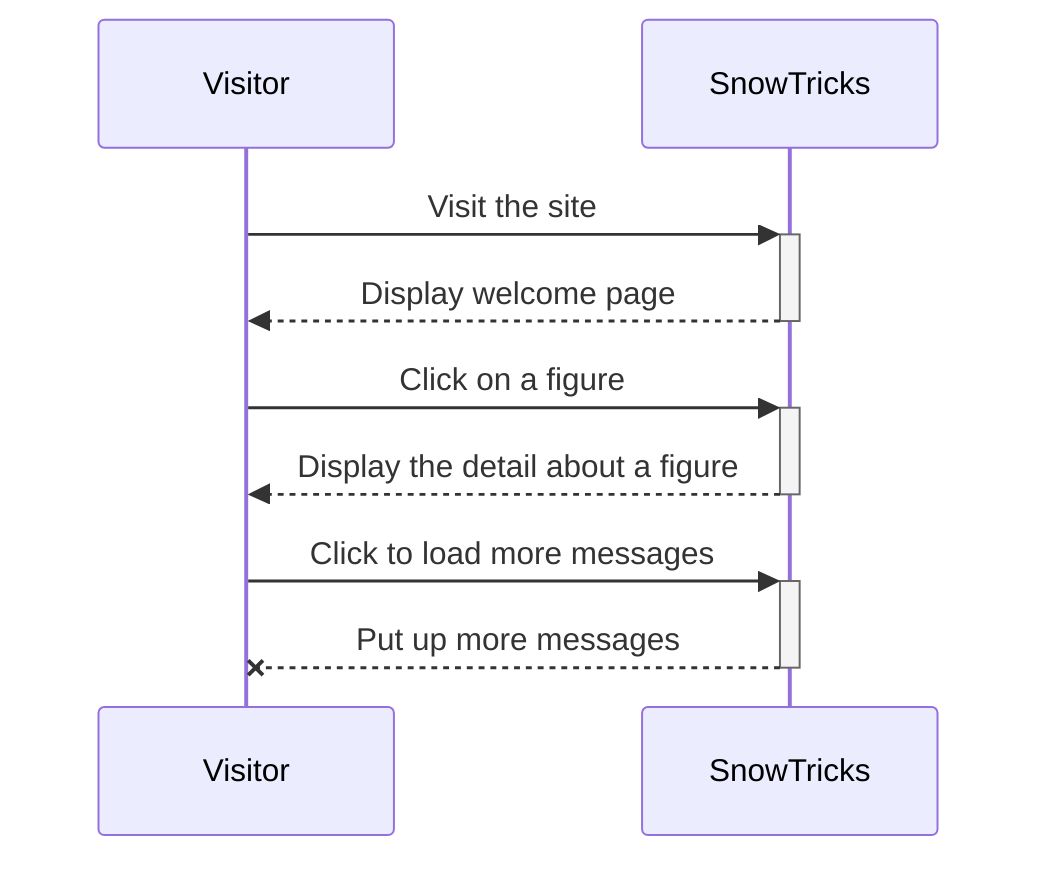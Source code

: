 sequenceDiagram
  participant Visitor as Visitor
  participant SnowTricks as SnowTricks

  Visitor ->>+ SnowTricks: Visit the site
  SnowTricks -->>- Visitor: Display welcome page
  Visitor ->>+ SnowTricks: Click on a figure
  SnowTricks -->>- Visitor: Display the detail about a figure
  Visitor ->>+ SnowTricks: Click to load more messages
  SnowTricks --x- Visitor: Put up more messages